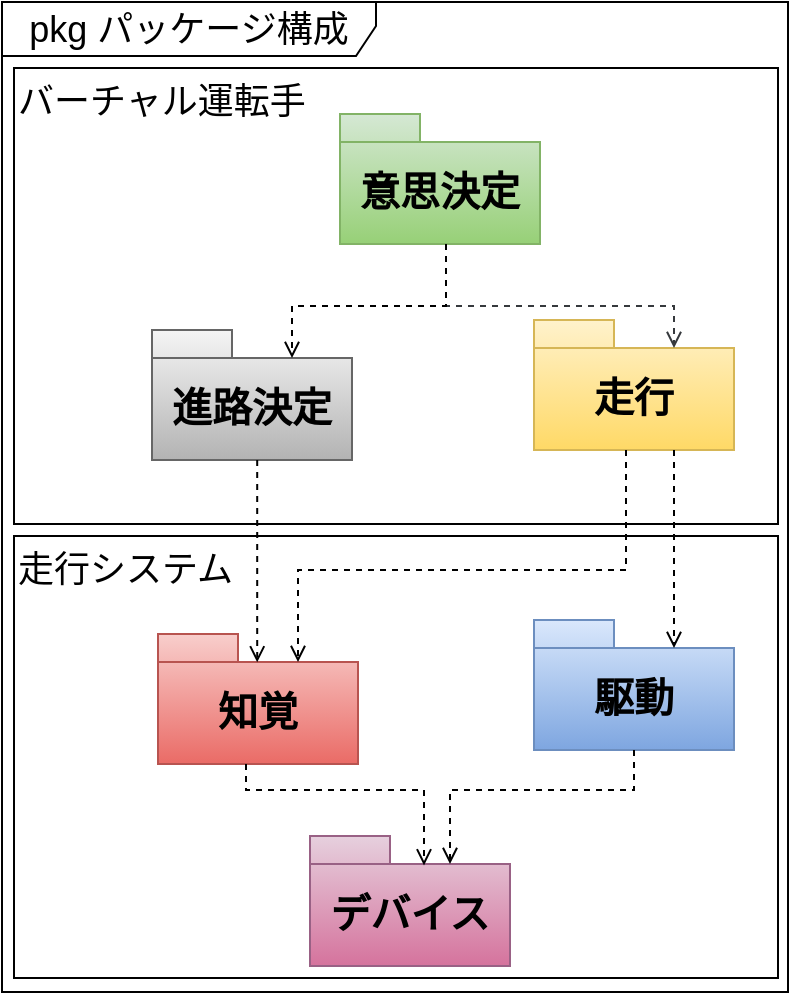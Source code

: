<mxfile version="28.0.6">
  <diagram name="Page-1" id="2YBvvXClWsGukQMizWep">
    <mxGraphModel dx="1042" dy="260" grid="0" gridSize="10" guides="0" tooltips="1" connect="1" arrows="1" fold="1" page="0" pageScale="1" pageWidth="850" pageHeight="1100" math="0" shadow="0">
      <root>
        <mxCell id="0" />
        <mxCell id="1" parent="0" />
        <mxCell id="BoFhHy33pMYZWMw7osXz-2" value="バーチャル運転手" style="rounded=0;whiteSpace=wrap;html=1;align=left;verticalAlign=top;fontSize=18;" parent="1" vertex="1">
          <mxGeometry x="283" y="489" width="382" height="228" as="geometry" />
        </mxCell>
        <mxCell id="BoFhHy33pMYZWMw7osXz-1" value="意思決定" style="shape=folder;fontStyle=1;spacingTop=10;tabWidth=40;tabHeight=14;tabPosition=left;html=1;whiteSpace=wrap;fillColor=#d5e8d4;strokeColor=#82b366;gradientColor=#97d077;fontSize=20;" parent="1" vertex="1">
          <mxGeometry x="446" y="512" width="100" height="65" as="geometry" />
        </mxCell>
        <mxCell id="BoFhHy33pMYZWMw7osXz-3" value="走行システム" style="rounded=0;whiteSpace=wrap;html=1;align=left;verticalAlign=top;fontSize=18;" parent="1" vertex="1">
          <mxGeometry x="283" y="723" width="382" height="221" as="geometry" />
        </mxCell>
        <mxCell id="BoFhHy33pMYZWMw7osXz-6" value="知覚" style="shape=folder;fontStyle=1;spacingTop=10;tabWidth=40;tabHeight=14;tabPosition=left;html=1;whiteSpace=wrap;fillColor=#f8cecc;strokeColor=#b85450;gradientColor=#ea6b66;fontSize=20;" parent="1" vertex="1">
          <mxGeometry x="355" y="772" width="100" height="65" as="geometry" />
        </mxCell>
        <mxCell id="BoFhHy33pMYZWMw7osXz-7" value="駆動" style="shape=folder;fontStyle=1;spacingTop=10;tabWidth=40;tabHeight=14;tabPosition=left;html=1;whiteSpace=wrap;fillColor=#dae8fc;strokeColor=#6c8ebf;gradientColor=#7ea6e0;fontSize=20;" parent="1" vertex="1">
          <mxGeometry x="543" y="765" width="100" height="65" as="geometry" />
        </mxCell>
        <mxCell id="BoFhHy33pMYZWMw7osXz-8" value="走行" style="shape=folder;fontStyle=1;spacingTop=10;tabWidth=40;tabHeight=14;tabPosition=left;html=1;whiteSpace=wrap;fillColor=#fff2cc;strokeColor=#d6b656;gradientColor=#ffd966;fontSize=20;" parent="1" vertex="1">
          <mxGeometry x="543" y="615" width="100" height="65" as="geometry" />
        </mxCell>
        <mxCell id="BoFhHy33pMYZWMw7osXz-9" value="デバイス" style="shape=folder;fontStyle=1;spacingTop=10;tabWidth=40;tabHeight=14;tabPosition=left;html=1;whiteSpace=wrap;fillColor=#e6d0de;strokeColor=#996185;gradientColor=#d5739d;fontSize=20;" parent="1" vertex="1">
          <mxGeometry x="431" y="873" width="100" height="65" as="geometry" />
        </mxCell>
        <mxCell id="BoFhHy33pMYZWMw7osXz-10" value="進路決定" style="shape=folder;fontStyle=1;spacingTop=10;tabWidth=40;tabHeight=14;tabPosition=left;html=1;whiteSpace=wrap;fillColor=#f5f5f5;strokeColor=#666666;gradientColor=#b3b3b3;fontSize=20;" parent="1" vertex="1">
          <mxGeometry x="352" y="620" width="100" height="65" as="geometry" />
        </mxCell>
        <mxCell id="BoFhHy33pMYZWMw7osXz-11" style="edgeStyle=orthogonalEdgeStyle;rounded=0;orthogonalLoop=1;jettySize=auto;html=1;entryX=0;entryY=0;entryDx=70;entryDy=14;entryPerimeter=0;endArrow=open;endFill=0;dashed=1;fillColor=#cdeb8b;strokeColor=#36393d;fontSize=18;" parent="1" source="BoFhHy33pMYZWMw7osXz-1" target="BoFhHy33pMYZWMw7osXz-8" edge="1">
          <mxGeometry relative="1" as="geometry">
            <Array as="points">
              <mxPoint x="499" y="608" />
              <mxPoint x="613" y="608" />
            </Array>
          </mxGeometry>
        </mxCell>
        <mxCell id="BoFhHy33pMYZWMw7osXz-12" style="edgeStyle=orthogonalEdgeStyle;rounded=0;orthogonalLoop=1;jettySize=auto;html=1;entryX=0;entryY=0;entryDx=70;entryDy=14;entryPerimeter=0;endArrow=open;endFill=0;dashed=1;fontSize=18;" parent="1" source="BoFhHy33pMYZWMw7osXz-1" target="BoFhHy33pMYZWMw7osXz-10" edge="1">
          <mxGeometry relative="1" as="geometry">
            <mxPoint x="392" y="638" as="targetPoint" />
            <Array as="points">
              <mxPoint x="499" y="608" />
              <mxPoint x="422" y="608" />
            </Array>
          </mxGeometry>
        </mxCell>
        <mxCell id="BoFhHy33pMYZWMw7osXz-13" style="edgeStyle=orthogonalEdgeStyle;rounded=0;orthogonalLoop=1;jettySize=auto;html=1;entryX=0;entryY=0;entryDx=70;entryDy=14;entryPerimeter=0;endArrow=open;endFill=0;dashed=1;fontSize=18;" parent="1" source="BoFhHy33pMYZWMw7osXz-8" target="BoFhHy33pMYZWMw7osXz-7" edge="1">
          <mxGeometry relative="1" as="geometry">
            <Array as="points">
              <mxPoint x="613" y="740" />
              <mxPoint x="613" y="740" />
            </Array>
          </mxGeometry>
        </mxCell>
        <mxCell id="BoFhHy33pMYZWMw7osXz-14" style="edgeStyle=orthogonalEdgeStyle;rounded=0;orthogonalLoop=1;jettySize=auto;html=1;endArrow=open;endFill=0;dashed=1;entryX=0;entryY=0;entryDx=70;entryDy=14;entryPerimeter=0;fontSize=18;" parent="1" source="BoFhHy33pMYZWMw7osXz-8" target="BoFhHy33pMYZWMw7osXz-6" edge="1">
          <mxGeometry relative="1" as="geometry">
            <mxPoint x="405" y="780" as="targetPoint" />
            <Array as="points">
              <mxPoint x="589" y="740" />
              <mxPoint x="425" y="740" />
            </Array>
          </mxGeometry>
        </mxCell>
        <mxCell id="BoFhHy33pMYZWMw7osXz-15" style="edgeStyle=orthogonalEdgeStyle;rounded=0;orthogonalLoop=1;jettySize=auto;html=1;endArrow=open;endFill=0;dashed=1;entryX=0.496;entryY=0.218;entryDx=0;entryDy=0;entryPerimeter=0;fontSize=18;" parent="1" source="BoFhHy33pMYZWMw7osXz-10" target="BoFhHy33pMYZWMw7osXz-6" edge="1">
          <mxGeometry relative="1" as="geometry">
            <mxPoint x="370" y="782" as="targetPoint" />
            <Array as="points">
              <mxPoint x="405" y="729" />
            </Array>
          </mxGeometry>
        </mxCell>
        <mxCell id="BoFhHy33pMYZWMw7osXz-16" style="edgeStyle=orthogonalEdgeStyle;rounded=0;orthogonalLoop=1;jettySize=auto;html=1;entryX=0;entryY=0;entryDx=70;entryDy=14;entryPerimeter=0;endArrow=open;endFill=0;dashed=1;fontSize=18;" parent="1" source="BoFhHy33pMYZWMw7osXz-7" target="BoFhHy33pMYZWMw7osXz-9" edge="1">
          <mxGeometry relative="1" as="geometry">
            <Array as="points">
              <mxPoint x="530" y="850" />
              <mxPoint x="471" y="850" />
            </Array>
          </mxGeometry>
        </mxCell>
        <mxCell id="BoFhHy33pMYZWMw7osXz-17" style="edgeStyle=orthogonalEdgeStyle;rounded=0;orthogonalLoop=1;jettySize=auto;html=1;entryX=0.573;entryY=0.226;entryDx=0;entryDy=0;entryPerimeter=0;endArrow=open;endFill=0;dashed=1;fontSize=18;" parent="1" source="BoFhHy33pMYZWMw7osXz-6" target="BoFhHy33pMYZWMw7osXz-9" edge="1">
          <mxGeometry relative="1" as="geometry">
            <Array as="points">
              <mxPoint x="399" y="850" />
              <mxPoint x="488" y="850" />
              <mxPoint x="488" y="888" />
            </Array>
          </mxGeometry>
        </mxCell>
        <mxCell id="OwJzUyaSrS42sOtqSfpu-1" value="pkg パッケージ構成" style="shape=umlFrame;whiteSpace=wrap;html=1;pointerEvents=0;width=187;height=27;fontSize=18;" vertex="1" parent="1">
          <mxGeometry x="277" y="456" width="393" height="495" as="geometry" />
        </mxCell>
      </root>
    </mxGraphModel>
  </diagram>
</mxfile>
